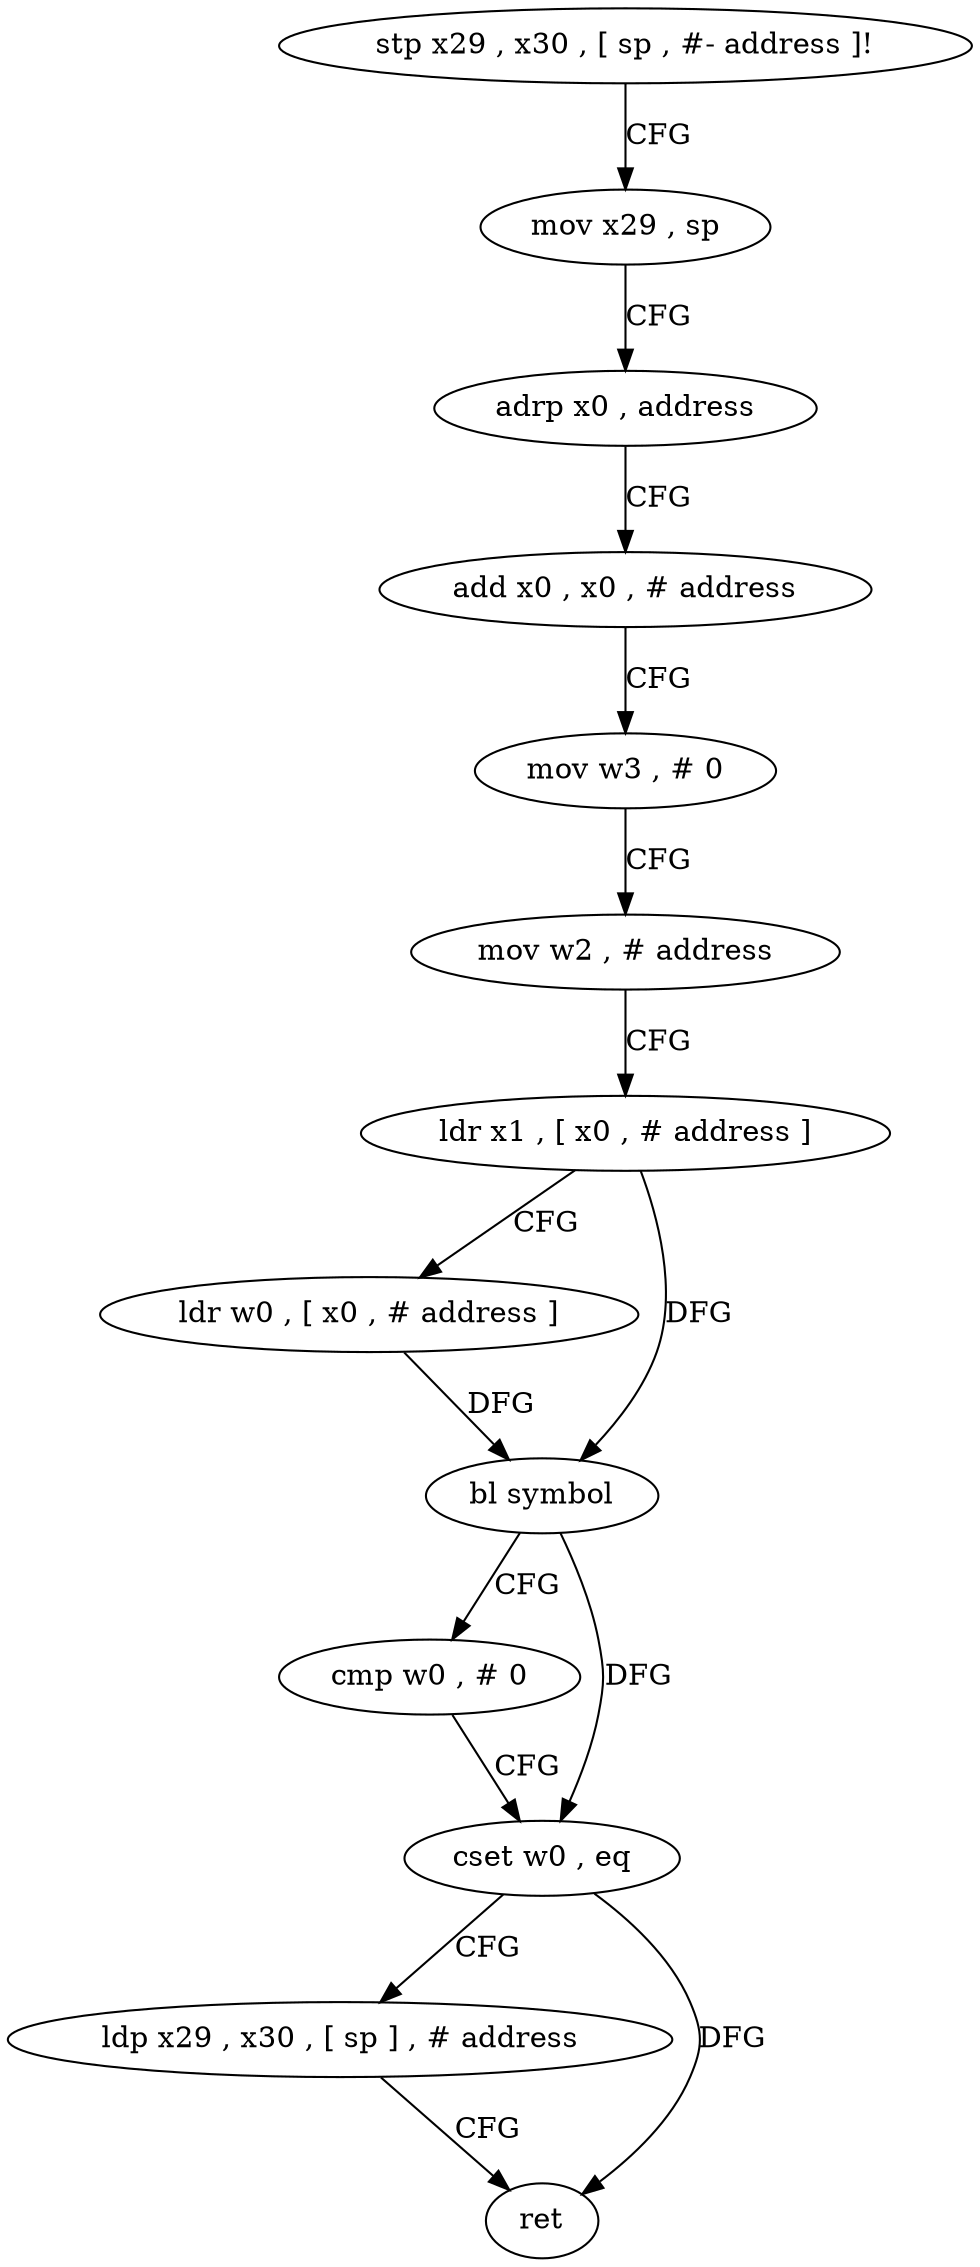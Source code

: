 digraph "func" {
"4216412" [label = "stp x29 , x30 , [ sp , #- address ]!" ]
"4216416" [label = "mov x29 , sp" ]
"4216420" [label = "adrp x0 , address" ]
"4216424" [label = "add x0 , x0 , # address" ]
"4216428" [label = "mov w3 , # 0" ]
"4216432" [label = "mov w2 , # address" ]
"4216436" [label = "ldr x1 , [ x0 , # address ]" ]
"4216440" [label = "ldr w0 , [ x0 , # address ]" ]
"4216444" [label = "bl symbol" ]
"4216448" [label = "cmp w0 , # 0" ]
"4216452" [label = "cset w0 , eq" ]
"4216456" [label = "ldp x29 , x30 , [ sp ] , # address" ]
"4216460" [label = "ret" ]
"4216412" -> "4216416" [ label = "CFG" ]
"4216416" -> "4216420" [ label = "CFG" ]
"4216420" -> "4216424" [ label = "CFG" ]
"4216424" -> "4216428" [ label = "CFG" ]
"4216428" -> "4216432" [ label = "CFG" ]
"4216432" -> "4216436" [ label = "CFG" ]
"4216436" -> "4216440" [ label = "CFG" ]
"4216436" -> "4216444" [ label = "DFG" ]
"4216440" -> "4216444" [ label = "DFG" ]
"4216444" -> "4216448" [ label = "CFG" ]
"4216444" -> "4216452" [ label = "DFG" ]
"4216448" -> "4216452" [ label = "CFG" ]
"4216452" -> "4216456" [ label = "CFG" ]
"4216452" -> "4216460" [ label = "DFG" ]
"4216456" -> "4216460" [ label = "CFG" ]
}
